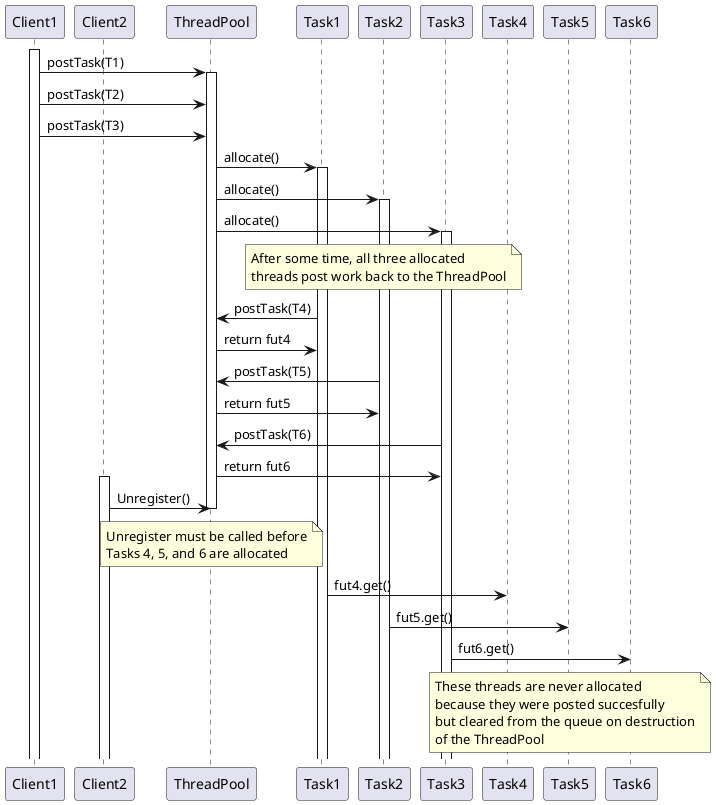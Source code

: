 @startuml
participant Client1
participant Client2
participant ThreadPool
participant "Task1" as T1
participant "Task2" as T2
participant "Task3" as T3
participant "Task4" as T4
participant "Task5" as T5
participant "Task6" as T6

activate Client1
Client1 -> ThreadPool : postTask(T1)
activate ThreadPool
Client1 -> ThreadPool : postTask(T2)
Client1 -> ThreadPool : postTask(T3)
ThreadPool -> T1 : allocate()
activate T1
ThreadPool -> T2 : allocate()
activate T2
ThreadPool -> T3 : allocate()
activate T3

note over T1, T3
After some time, all three allocated
threads post work back to the ThreadPool
end note
T1 -> ThreadPool : postTask(T4)
ThreadPool -> T1 : return fut4

T2 -> ThreadPool : postTask(T5)
ThreadPool -> T2 : return fut5

T3 -> ThreadPool : postTask(T6)
ThreadPool -> T3 : return fut6


activate Client2
Client2 -> ThreadPool : Unregister()
note over ThreadPool : Unregister must be called before\nTasks 4, 5, and 6 are allocated
deactivate ThreadPool
T1 -> T4 : fut4.get()
T2 -> T5 : fut5.get()
T3 -> T6 : fut6.get()

note over T4, T6
These threads are never allocated
because they were posted succesfully
but cleared from the queue on destruction
of the ThreadPool
end note

@enduml